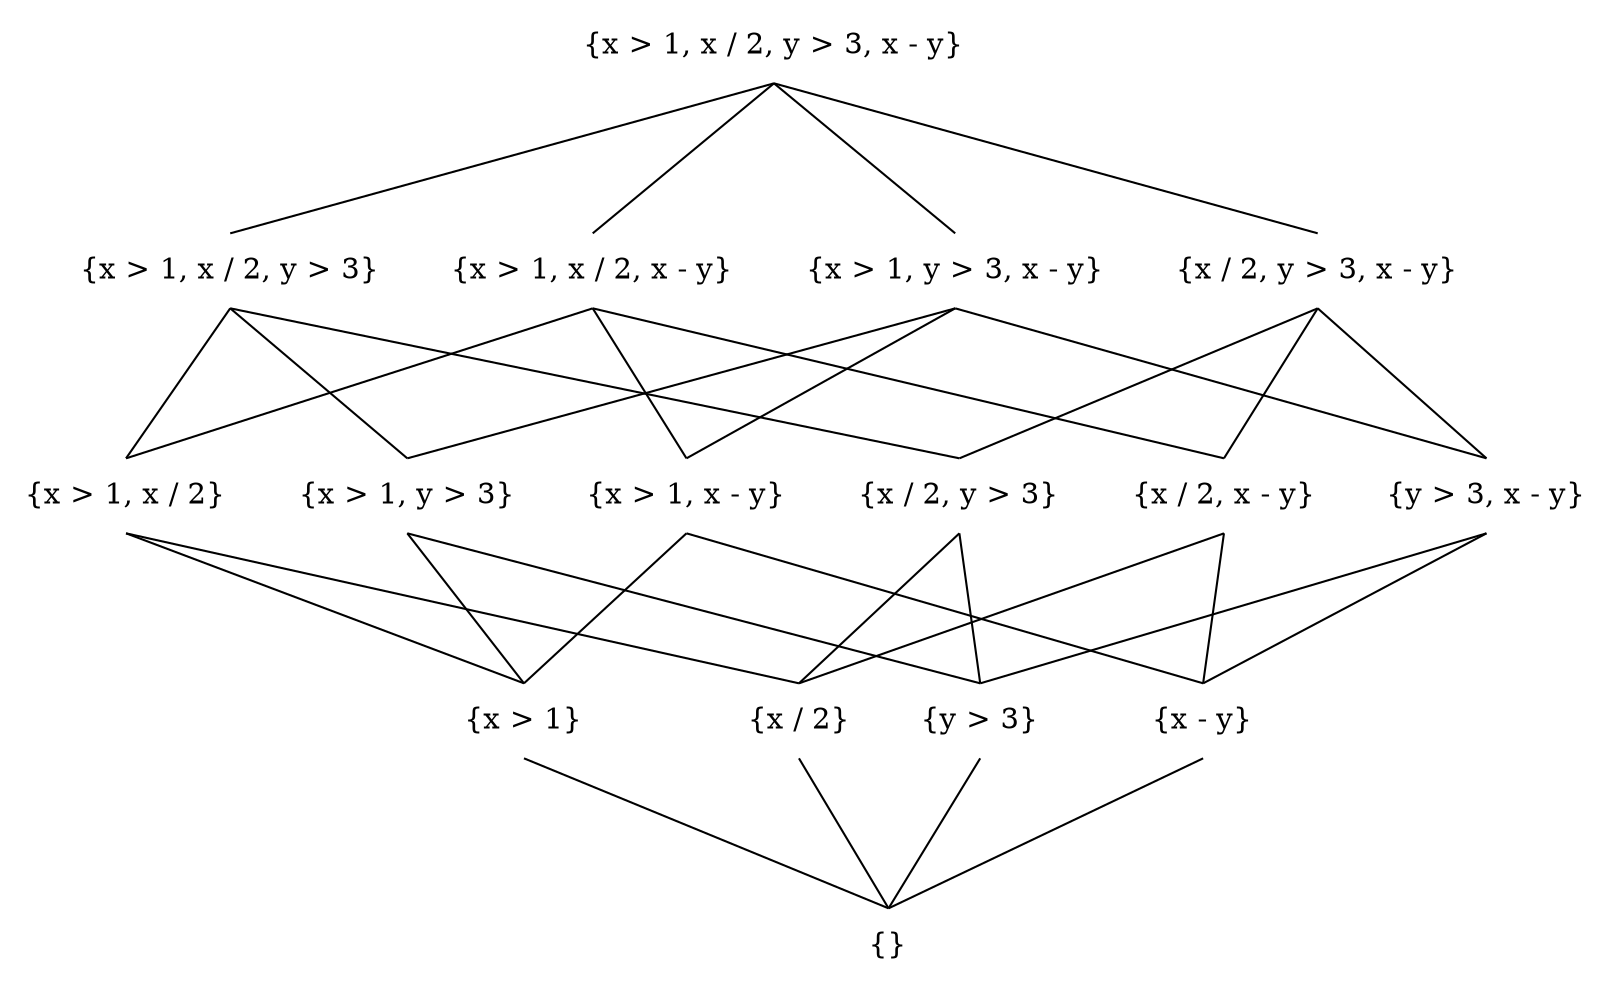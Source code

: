 graph name {
	graph [ranksep=1, splines=line];
	node [shape="none"];
		
	e1e2e3e4 [label="{x > 1, x / 2, y > 3, x - y}"];

	e1 [label="{x > 1}"];
	e2 [label="{x / 2}"];
	e3 [label="{y > 3}"];
	e4 [label="{x - y}"];

	e1e2 [label="{x > 1, x / 2}"];
	e1e3 [label="{x > 1, y > 3}"];
	e1e4 [label="{x > 1, x - y}"];
	e2e3 [label="{x / 2, y > 3}"];
	e2e4 [label="{x / 2, x - y}"];
	e3e4 [label="{y > 3, x - y}"];

	e1e2e3 [label="{x > 1, x / 2, y > 3}"];
	e1e2e4 [label="{x > 1, x / 2, x - y}"];
	e1e3e4 [label="{x > 1, y > 3, x - y}"];
	e2e3e4 [label="{x / 2, y > 3, x - y}"];

	root [label="{}"];


	e1e2e3e4:s -- e1e2e3:n, e1e2e4:n, e1e3e4:n, e2e3e4:n;

	e1e2e3:s -- e1e2:n, e1e3:n, e2e3:n;
	e1e2e4:s -- e1e2:n, e1e4:n, e2e4:n;
	e1e3e4:s -- e1e3:n, e1e4:n, e3e4:n;
	e2e3e4:s -- e2e3:n, e2e4:n, e3e4:n;

	e1e2:s -- e1:n, e2:n;
	e1e3:s -- e1:n, e3:n;
	e1e4:s -- e1:n, e4:n;
	e2e3:s -- e2:n, e3:n;
	e2e4:s -- e2:n, e4:n;
	e3e4:s -- e3:n, e4:n;
	
	e1:s -- root:n;
	e2:s -- root:n
	e3:s -- root:n
	e4:s -- root:n;
}